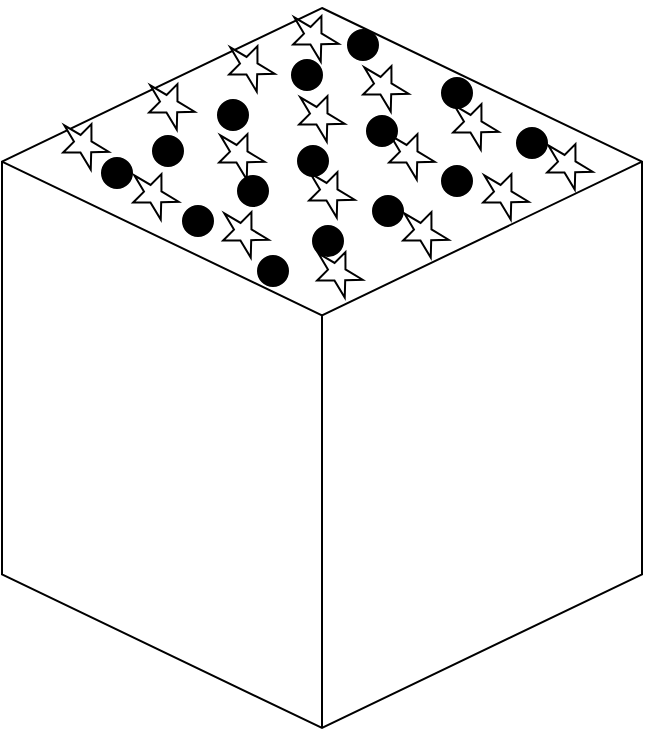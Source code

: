<mxfile version="24.4.8" type="github">
  <diagram name="Page-1" id="jxr_gWP45gktSqrr-w9r">
    <mxGraphModel dx="1306" dy="716" grid="1" gridSize="10" guides="1" tooltips="1" connect="1" arrows="1" fold="1" page="1" pageScale="1" pageWidth="850" pageHeight="1100" math="0" shadow="0">
      <root>
        <mxCell id="0" />
        <mxCell id="1" parent="0" />
        <mxCell id="9MyiHjONz64NixXEZmVl-2" value="" style="html=1;shape=mxgraph.basic.isocube;isoAngle=15;" vertex="1" parent="1">
          <mxGeometry x="40" y="190" width="320" height="360" as="geometry" />
        </mxCell>
        <mxCell id="9MyiHjONz64NixXEZmVl-5" value="" style="verticalLabelPosition=bottom;verticalAlign=top;html=1;shape=mxgraph.basic.star;rotation=-45;" vertex="1" parent="1">
          <mxGeometry x="197" y="309" width="20" height="25" as="geometry" />
        </mxCell>
        <mxCell id="9MyiHjONz64NixXEZmVl-6" value="" style="verticalLabelPosition=bottom;verticalAlign=top;html=1;shape=mxgraph.basic.star;rotation=-45;" vertex="1" parent="1">
          <mxGeometry x="240" y="289" width="20" height="25" as="geometry" />
        </mxCell>
        <mxCell id="9MyiHjONz64NixXEZmVl-7" value="" style="verticalLabelPosition=bottom;verticalAlign=top;html=1;shape=mxgraph.basic.star;rotation=-45;" vertex="1" parent="1">
          <mxGeometry x="280" y="270" width="20" height="25" as="geometry" />
        </mxCell>
        <mxCell id="9MyiHjONz64NixXEZmVl-8" value="" style="verticalLabelPosition=bottom;verticalAlign=top;html=1;shape=mxgraph.basic.star;rotation=-45;" vertex="1" parent="1">
          <mxGeometry x="312" y="255" width="20" height="25" as="geometry" />
        </mxCell>
        <mxCell id="9MyiHjONz64NixXEZmVl-11" value="" style="verticalLabelPosition=bottom;verticalAlign=top;html=1;shape=mxgraph.basic.star;rotation=-45;" vertex="1" parent="1">
          <mxGeometry x="150" y="289" width="20" height="25" as="geometry" />
        </mxCell>
        <mxCell id="9MyiHjONz64NixXEZmVl-12" value="" style="verticalLabelPosition=bottom;verticalAlign=top;html=1;shape=mxgraph.basic.star;rotation=-45;" vertex="1" parent="1">
          <mxGeometry x="193" y="269" width="20" height="25" as="geometry" />
        </mxCell>
        <mxCell id="9MyiHjONz64NixXEZmVl-13" value="" style="verticalLabelPosition=bottom;verticalAlign=top;html=1;shape=mxgraph.basic.star;rotation=-45;" vertex="1" parent="1">
          <mxGeometry x="233" y="250" width="20" height="25" as="geometry" />
        </mxCell>
        <mxCell id="9MyiHjONz64NixXEZmVl-14" value="" style="verticalLabelPosition=bottom;verticalAlign=top;html=1;shape=mxgraph.basic.star;rotation=-45;" vertex="1" parent="1">
          <mxGeometry x="265" y="235" width="20" height="25" as="geometry" />
        </mxCell>
        <mxCell id="9MyiHjONz64NixXEZmVl-16" value="" style="verticalLabelPosition=bottom;verticalAlign=top;html=1;shape=mxgraph.basic.star;rotation=-45;" vertex="1" parent="1">
          <mxGeometry x="105" y="270" width="20" height="25" as="geometry" />
        </mxCell>
        <mxCell id="9MyiHjONz64NixXEZmVl-17" value="" style="verticalLabelPosition=bottom;verticalAlign=top;html=1;shape=mxgraph.basic.star;rotation=-45;" vertex="1" parent="1">
          <mxGeometry x="148" y="250" width="20" height="25" as="geometry" />
        </mxCell>
        <mxCell id="9MyiHjONz64NixXEZmVl-18" value="" style="verticalLabelPosition=bottom;verticalAlign=top;html=1;shape=mxgraph.basic.star;rotation=-45;" vertex="1" parent="1">
          <mxGeometry x="188" y="231" width="20" height="25" as="geometry" />
        </mxCell>
        <mxCell id="9MyiHjONz64NixXEZmVl-19" value="" style="verticalLabelPosition=bottom;verticalAlign=top;html=1;shape=mxgraph.basic.star;rotation=-45;" vertex="1" parent="1">
          <mxGeometry x="220" y="216" width="20" height="25" as="geometry" />
        </mxCell>
        <mxCell id="9MyiHjONz64NixXEZmVl-21" value="" style="verticalLabelPosition=bottom;verticalAlign=top;html=1;shape=mxgraph.basic.star;rotation=-45;" vertex="1" parent="1">
          <mxGeometry x="70" y="245" width="20" height="25" as="geometry" />
        </mxCell>
        <mxCell id="9MyiHjONz64NixXEZmVl-22" value="" style="verticalLabelPosition=bottom;verticalAlign=top;html=1;shape=mxgraph.basic.star;rotation=-45;" vertex="1" parent="1">
          <mxGeometry x="113" y="225" width="20" height="25" as="geometry" />
        </mxCell>
        <mxCell id="9MyiHjONz64NixXEZmVl-23" value="" style="verticalLabelPosition=bottom;verticalAlign=top;html=1;shape=mxgraph.basic.star;rotation=-45;" vertex="1" parent="1">
          <mxGeometry x="153" y="206" width="20" height="25" as="geometry" />
        </mxCell>
        <mxCell id="9MyiHjONz64NixXEZmVl-24" value="" style="verticalLabelPosition=bottom;verticalAlign=top;html=1;shape=mxgraph.basic.star;rotation=-45;" vertex="1" parent="1">
          <mxGeometry x="185" y="191" width="20" height="25" as="geometry" />
        </mxCell>
        <mxCell id="9MyiHjONz64NixXEZmVl-30" value="" style="ellipse;whiteSpace=wrap;html=1;aspect=fixed;rotation=-45;fillColor=#000000;" vertex="1" parent="1">
          <mxGeometry x="90" y="265" width="15" height="15" as="geometry" />
        </mxCell>
        <mxCell id="9MyiHjONz64NixXEZmVl-31" value="" style="ellipse;whiteSpace=wrap;html=1;aspect=fixed;rotation=-45;fillColor=#000000;" vertex="1" parent="1">
          <mxGeometry x="115.5" y="254" width="15" height="15" as="geometry" />
        </mxCell>
        <mxCell id="9MyiHjONz64NixXEZmVl-32" value="" style="ellipse;whiteSpace=wrap;html=1;aspect=fixed;rotation=-45;fillColor=#000000;" vertex="1" parent="1">
          <mxGeometry x="148" y="236" width="15" height="15" as="geometry" />
        </mxCell>
        <mxCell id="9MyiHjONz64NixXEZmVl-33" value="" style="ellipse;whiteSpace=wrap;html=1;aspect=fixed;rotation=-45;fillColor=#000000;" vertex="1" parent="1">
          <mxGeometry x="185" y="216" width="15" height="15" as="geometry" />
        </mxCell>
        <mxCell id="9MyiHjONz64NixXEZmVl-34" value="" style="ellipse;whiteSpace=wrap;html=1;aspect=fixed;rotation=-45;fillColor=#000000;" vertex="1" parent="1">
          <mxGeometry x="213" y="201" width="15" height="15" as="geometry" />
        </mxCell>
        <mxCell id="9MyiHjONz64NixXEZmVl-36" value="" style="ellipse;whiteSpace=wrap;html=1;aspect=fixed;rotation=-45;fillColor=#000000;" vertex="1" parent="1">
          <mxGeometry x="130.5" y="289" width="15" height="15" as="geometry" />
        </mxCell>
        <mxCell id="9MyiHjONz64NixXEZmVl-37" value="" style="ellipse;whiteSpace=wrap;html=1;aspect=fixed;rotation=-45;fillColor=#000000;" vertex="1" parent="1">
          <mxGeometry x="158" y="274" width="15" height="15" as="geometry" />
        </mxCell>
        <mxCell id="9MyiHjONz64NixXEZmVl-38" value="" style="ellipse;whiteSpace=wrap;html=1;aspect=fixed;rotation=-45;fillColor=#000000;" vertex="1" parent="1">
          <mxGeometry x="188" y="259" width="15" height="15" as="geometry" />
        </mxCell>
        <mxCell id="9MyiHjONz64NixXEZmVl-39" value="" style="ellipse;whiteSpace=wrap;html=1;aspect=fixed;rotation=-45;fillColor=#000000;" vertex="1" parent="1">
          <mxGeometry x="222.5" y="244" width="15" height="15" as="geometry" />
        </mxCell>
        <mxCell id="9MyiHjONz64NixXEZmVl-40" value="" style="ellipse;whiteSpace=wrap;html=1;aspect=fixed;rotation=-45;fillColor=#000000;" vertex="1" parent="1">
          <mxGeometry x="260" y="225" width="15" height="15" as="geometry" />
        </mxCell>
        <mxCell id="9MyiHjONz64NixXEZmVl-44" value="" style="ellipse;whiteSpace=wrap;html=1;aspect=fixed;rotation=-45;fillColor=#000000;" vertex="1" parent="1">
          <mxGeometry x="168" y="314" width="15" height="15" as="geometry" />
        </mxCell>
        <mxCell id="9MyiHjONz64NixXEZmVl-45" value="" style="ellipse;whiteSpace=wrap;html=1;aspect=fixed;rotation=-45;fillColor=#000000;" vertex="1" parent="1">
          <mxGeometry x="195.5" y="299" width="15" height="15" as="geometry" />
        </mxCell>
        <mxCell id="9MyiHjONz64NixXEZmVl-46" value="" style="ellipse;whiteSpace=wrap;html=1;aspect=fixed;rotation=-45;fillColor=#000000;" vertex="1" parent="1">
          <mxGeometry x="225.5" y="284" width="15" height="15" as="geometry" />
        </mxCell>
        <mxCell id="9MyiHjONz64NixXEZmVl-47" value="" style="ellipse;whiteSpace=wrap;html=1;aspect=fixed;rotation=-45;fillColor=#000000;" vertex="1" parent="1">
          <mxGeometry x="260" y="269" width="15" height="15" as="geometry" />
        </mxCell>
        <mxCell id="9MyiHjONz64NixXEZmVl-48" value="" style="ellipse;whiteSpace=wrap;html=1;aspect=fixed;rotation=-45;fillColor=#000000;" vertex="1" parent="1">
          <mxGeometry x="297.5" y="250" width="15" height="15" as="geometry" />
        </mxCell>
      </root>
    </mxGraphModel>
  </diagram>
</mxfile>
